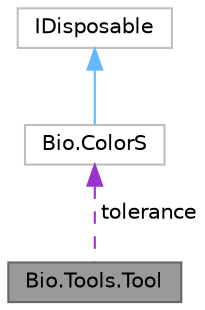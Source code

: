 digraph "Bio.Tools.Tool"
{
 // LATEX_PDF_SIZE
  bgcolor="transparent";
  edge [fontname=Helvetica,fontsize=10,labelfontname=Helvetica,labelfontsize=10];
  node [fontname=Helvetica,fontsize=10,shape=box,height=0.2,width=0.4];
  Node1 [label="Bio.Tools.Tool",height=0.2,width=0.4,color="gray40", fillcolor="grey60", style="filled", fontcolor="black",tooltip=" "];
  Node2 -> Node1 [dir="back",color="darkorchid3",style="dashed",label=" tolerance" ];
  Node2 [label="Bio.ColorS",height=0.2,width=0.4,color="grey75", fillcolor="white", style="filled",URL="$struct_bio_1_1_color_s.html",tooltip=" "];
  Node3 -> Node2 [dir="back",color="steelblue1",style="solid"];
  Node3 [label="IDisposable",height=0.2,width=0.4,color="grey75", fillcolor="white", style="filled",tooltip=" "];
}
